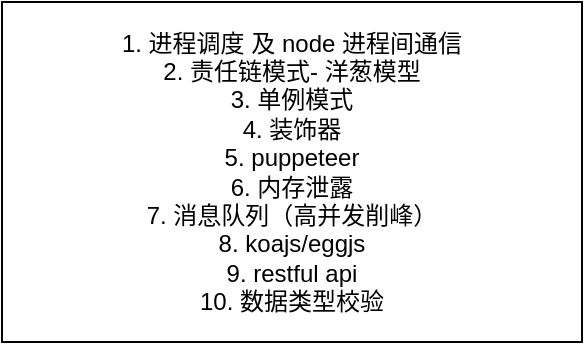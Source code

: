 <mxfile version="21.6.5" type="github">
  <diagram name="Page-1" id="xVjZCe75xI-kXM7xKoEU">
    <mxGraphModel dx="1434" dy="765" grid="1" gridSize="10" guides="1" tooltips="1" connect="1" arrows="1" fold="1" page="1" pageScale="1" pageWidth="850" pageHeight="1100" math="0" shadow="0">
      <root>
        <mxCell id="0" />
        <mxCell id="1" parent="0" />
        <mxCell id="5XthUEvxGau-O7Dq5ZKH-1" value="1. 进程调度 及 node 进程间通信&lt;br&gt;2. 责任链模式- 洋葱模型&lt;br&gt;3. 单例模式&lt;br&gt;4. 装饰器&lt;br&gt;5. puppeteer&lt;br&gt;6. 内存泄露&lt;br&gt;7. 消息队列（高并发削峰）&lt;br&gt;8. koajs/eggjs&lt;br&gt;9. restful api&lt;br&gt;10. 数据类型校验" style="rounded=0;whiteSpace=wrap;html=1;" vertex="1" parent="1">
          <mxGeometry x="80" y="40" width="290" height="170" as="geometry" />
        </mxCell>
      </root>
    </mxGraphModel>
  </diagram>
</mxfile>
